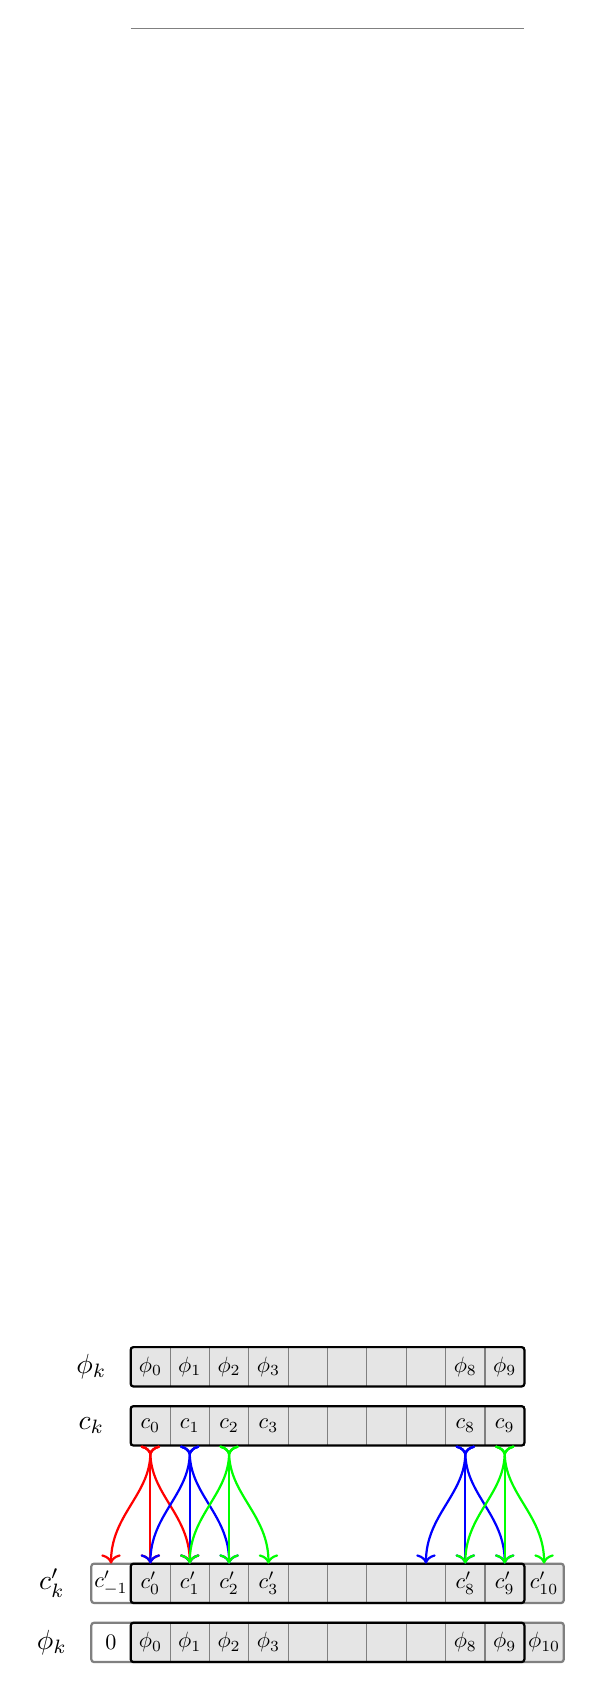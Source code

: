 \begin{tikzpicture}
  \coordinate (co0) at (0.25, 2.0);
  \coordinate (co1) at (0.75, 2.0);
  \coordinate (co2) at (1.25, 2.0);
  \coordinate (co3) at (1.75, 2.0);
  \coordinate (co8) at (4.25, 2.0);
  \coordinate (co9) at (4.75, 2.0);

  \coordinate (cpm1) at (-0.25, 0.5);
  \coordinate (cp0) at (0.25, 0.5);
  \coordinate (cp1) at (0.75, 0.5);
  \coordinate (cp2) at (1.25, 0.5);
  \coordinate (cp3) at (1.75, 0.5);
  \coordinate (cp7) at (3.75, 0.5);
  \coordinate (cp8) at (4.25, 0.5);
  \coordinate (cp9) at (4.75, 0.5);
  \coordinate (cp10) at (5.25, 0.5);

  % upper
  \fill[gray!20, rounded corners=1] (0.0,2.0) rectangle (5.0,2.5);
  \draw[step=5mm, gray] (0,2.0) grid (5,2.5);
  \draw[black, thick, rounded corners=1] (0.0,2.0) rectangle (5.0,2.5);

  \fill[gray!20, rounded corners=1] (0.0,2.75) rectangle (5.0,3.25);
  \draw[step=5mm, ystep=20cm, gray] (0.0,2.75) grid (5.0,3.25);
  \draw[black, thick, rounded corners=1] (0.0,2.75) rectangle (5.0,3.25);

  % lower
  \fill[gray!20, rounded corners=1] (0.0,-0.75) rectangle (5.5,-0.25);
  \draw[step=5mm, ystep=20cm, gray] (0.0,-0.75) grid (5.0,-0.25);
  \draw[gray, thick, rounded corners=1] (-0.5,-0.75) rectangle (5.5,-0.25);
  \draw[black, thick, rounded corners=1] (0.0,-0.75) rectangle (5.0,-0.25);

  \fill[gray!20, rounded corners=1] (0.0,0.0) rectangle (5.5,0.5);
  \draw[step=5mm, gray] (0.0,0.0) grid (5.0,0.5);
  \draw[gray, thick, rounded corners=1] (-0.5,0.0) rectangle (5.5,0.5);
  \draw[black, thick, rounded corners=1] (0.0,0.0) rectangle (5.0,0.5);

  \draw[>->, thick, color=red] (co0) to[out=270,in=90] (cpm1);
  \draw[>->, thick, color=red] (co0) to[out=270,in=90] (cp0);
  \draw[>->, thick, color=red] (co0) to[out=270,in=90] (cp1);

  \draw[>->, thick, color=blue] (co1) to[out=270,in=90] (cp0);
  \draw[>->, thick, color=blue] (co1) to[out=270,in=90] (cp1);
  \draw[>->, thick, color=blue] (co1) to[out=270,in=90] (cp2);

  \draw[>->, thick, color=green] (co2) to[out=270,in=90] (cp1);
  \draw[>->, thick, color=green] (co2) to[out=270,in=90] (cp2);
  \draw[>->, thick, color=green] (co2) to[out=270,in=90] (cp3);

  \draw[>->, thick, color=blue] (co8) to[out=270,in=90] (cp7);
  \draw[>->, thick, color=blue] (co8) to[out=270,in=90] (cp8);
  \draw[>->, thick, color=blue] (co8) to[out=270,in=90] (cp9);

  \draw[>->, thick, color=green] (co9) to[out=270,in=90] (cp8);
  \draw[>->, thick, color=green] (co9) to[out=270,in=90] (cp9);
  \draw[>->, thick, color=green] (co9) to[out=270,in=90] (cp10);

  \node[scale=0.8] at (0.25,2.25) [black] {$c_0$};
  \node[scale=0.8] at (0.75,2.25) [black] {$c_1$};
  \node[scale=0.8] at (1.25,2.25) [black] {$c_2$};
  \node[scale=0.8] at (1.75,2.25) [black] {$c_3$};
  \node[scale=0.8] at (4.25,2.25) [black] {$c_8$};
  \node[scale=0.8] at (4.75,2.25) [black] {$c_9$};

  \node[scale=0.8] at (-0.25,0.25) [black] {$c^\prime_{-1}$};
  \node[scale=0.8] at (0.25,0.25) [black] {$c^\prime_0$};
  \node[scale=0.8] at (0.75,0.25) [black] {$c^\prime_1$};
  \node[scale=0.8] at (1.25,0.25) [black] {$c^\prime_2$};
  \node[scale=0.8] at (1.75,0.25) [black] {$c^\prime_3$};
  \node[scale=0.8] at (4.25,0.25) [black] {$c^\prime_8$};
  \node[scale=0.8] at (4.75,0.25) [black] {$c^\prime_9$};
  \node[scale=0.8] at (5.25,0.25) [black] {$c^\prime_{10}$};

  \node[scale=0.8] at (0.25,3.0) [black] {$\phi_0$};
  \node[scale=0.8] at (0.75,3.0) [black] {$\phi_1$};
  \node[scale=0.8] at (1.25,3.0) [black] {$\phi_2$};
  \node[scale=0.8] at (1.75,3.0) [black] {$\phi_3$};
  \node[scale=0.8] at (4.25,3.0) [black] {$\phi_8$};
  \node[scale=0.8] at (4.75,3.0) [black] {$\phi_9$};

  \node[scale=0.8] at (-0.25,-0.5) [black] {$0$};
  \node[scale=0.8] at (0.25,-0.5) [black] {$\phi_0$};
  \node[scale=0.8] at (0.75,-0.5) [black] {$\phi_1$};
  \node[scale=0.8] at (1.25,-0.5) [black] {$\phi_2$};
  \node[scale=0.8] at (1.75,-0.5) [black] {$\phi_3$};
  \node[scale=0.8] at (4.25,-0.5) [black] {$\phi_8$};
  \node[scale=0.8] at (4.75,-0.5) [black] {$\phi_9$};
  \node[scale=0.8] at (5.25,-0.5) [black] {$\phi_{10}$};

  \node at (-0.5,3.0) [black] {$\phi_{k}$};
  \node at (-1.0,-0.5) [black] {$\phi_{k}$};
  \node at (-0.5,2.25) [black] {$c_{k}$};
  \node at (-1.0,0.25) [black] {$c^\prime_{k}$};
\end{tikzpicture}

